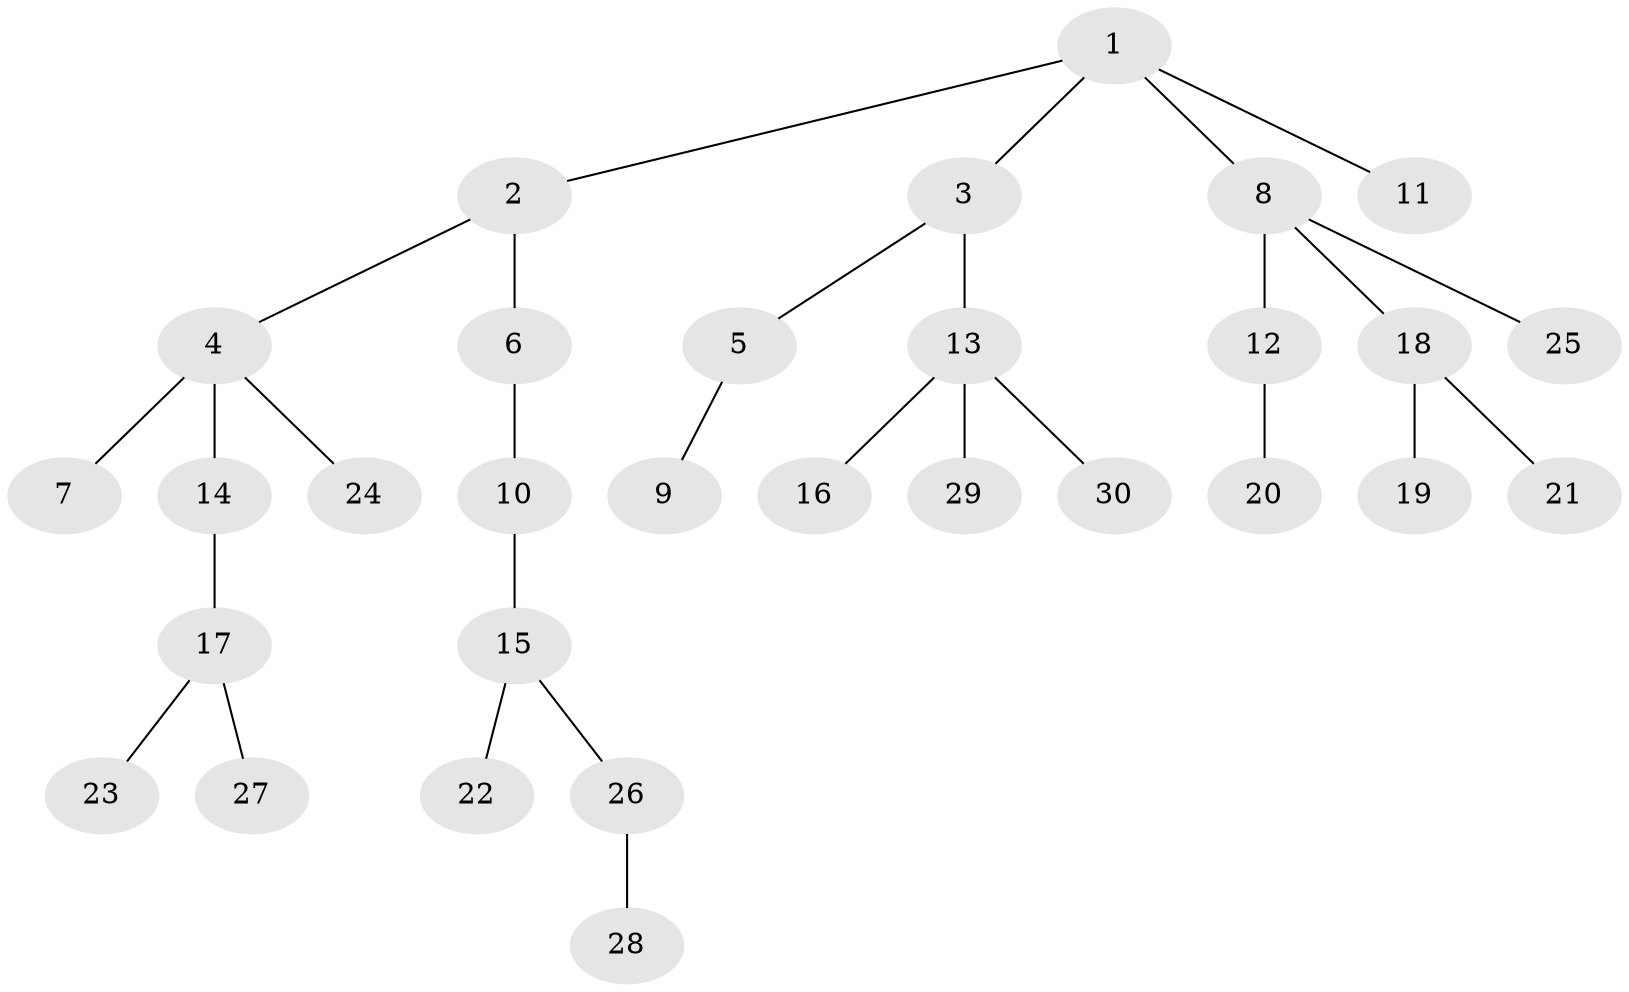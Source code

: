 // original degree distribution, {5: 0.010309278350515464, 4: 0.09278350515463918, 6: 0.020618556701030927, 7: 0.010309278350515464, 3: 0.1134020618556701, 1: 0.4845360824742268, 2: 0.26804123711340205}
// Generated by graph-tools (version 1.1) at 2025/51/03/04/25 22:51:45]
// undirected, 30 vertices, 29 edges
graph export_dot {
  node [color=gray90,style=filled];
  1;
  2;
  3;
  4;
  5;
  6;
  7;
  8;
  9;
  10;
  11;
  12;
  13;
  14;
  15;
  16;
  17;
  18;
  19;
  20;
  21;
  22;
  23;
  24;
  25;
  26;
  27;
  28;
  29;
  30;
  1 -- 2 [weight=1.0];
  1 -- 3 [weight=1.0];
  1 -- 8 [weight=1.0];
  1 -- 11 [weight=1.0];
  2 -- 4 [weight=1.0];
  2 -- 6 [weight=1.0];
  3 -- 5 [weight=1.0];
  3 -- 13 [weight=1.0];
  4 -- 7 [weight=1.0];
  4 -- 14 [weight=2.0];
  4 -- 24 [weight=1.0];
  5 -- 9 [weight=1.0];
  6 -- 10 [weight=1.0];
  8 -- 12 [weight=2.0];
  8 -- 18 [weight=1.0];
  8 -- 25 [weight=1.0];
  10 -- 15 [weight=2.0];
  12 -- 20 [weight=1.0];
  13 -- 16 [weight=1.0];
  13 -- 29 [weight=1.0];
  13 -- 30 [weight=1.0];
  14 -- 17 [weight=1.0];
  15 -- 22 [weight=1.0];
  15 -- 26 [weight=1.0];
  17 -- 23 [weight=1.0];
  17 -- 27 [weight=1.0];
  18 -- 19 [weight=2.0];
  18 -- 21 [weight=1.0];
  26 -- 28 [weight=1.0];
}
